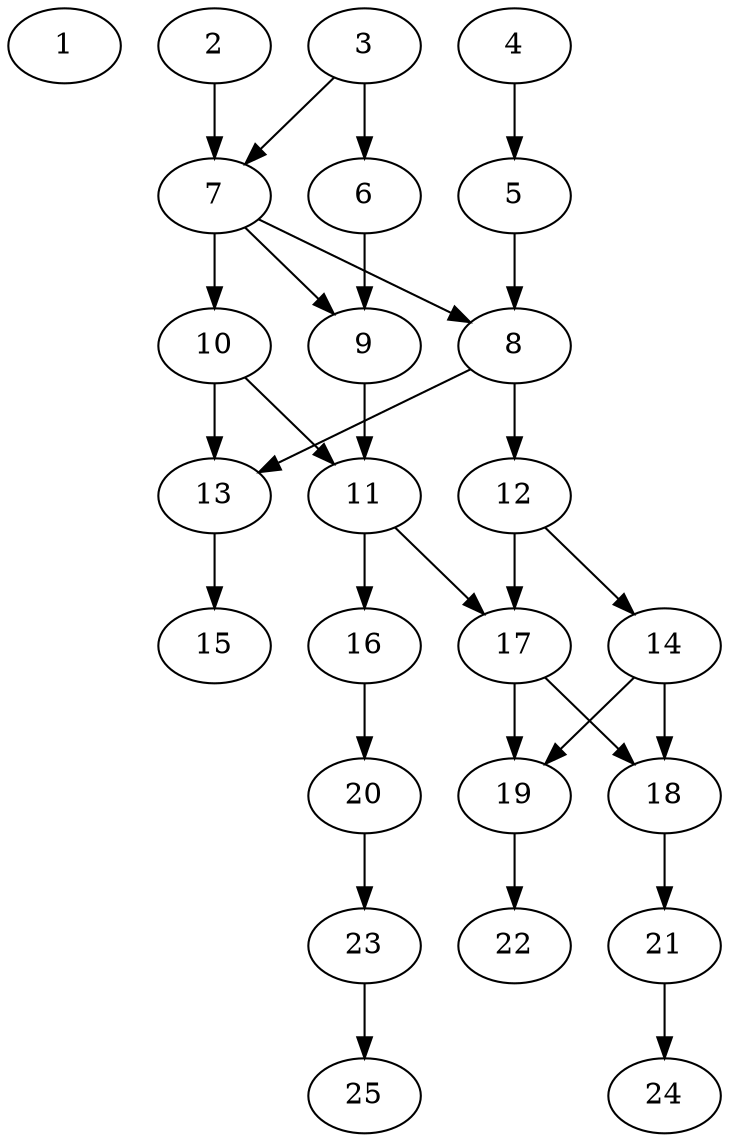 // DAG automatically generated by daggen at Thu Oct  3 14:00:40 2019
// ./daggen --dot -n 25 --ccr 0.5 --fat 0.5 --regular 0.9 --density 0.5 --mindata 5242880 --maxdata 52428800 
digraph G {
  1 [size="28717056", alpha="0.02", expect_size="14358528"] 
  2 [size="38340608", alpha="0.02", expect_size="19170304"] 
  2 -> 7 [size ="19170304"]
  3 [size="96823296", alpha="0.12", expect_size="48411648"] 
  3 -> 6 [size ="48411648"]
  3 -> 7 [size ="48411648"]
  4 [size="37130240", alpha="0.00", expect_size="18565120"] 
  4 -> 5 [size ="18565120"]
  5 [size="73799680", alpha="0.10", expect_size="36899840"] 
  5 -> 8 [size ="36899840"]
  6 [size="31559680", alpha="0.06", expect_size="15779840"] 
  6 -> 9 [size ="15779840"]
  7 [size="88270848", alpha="0.12", expect_size="44135424"] 
  7 -> 8 [size ="44135424"]
  7 -> 9 [size ="44135424"]
  7 -> 10 [size ="44135424"]
  8 [size="28444672", alpha="0.05", expect_size="14222336"] 
  8 -> 12 [size ="14222336"]
  8 -> 13 [size ="14222336"]
  9 [size="49743872", alpha="0.06", expect_size="24871936"] 
  9 -> 11 [size ="24871936"]
  10 [size="48416768", alpha="0.10", expect_size="24208384"] 
  10 -> 11 [size ="24208384"]
  10 -> 13 [size ="24208384"]
  11 [size="37615616", alpha="0.12", expect_size="18807808"] 
  11 -> 16 [size ="18807808"]
  11 -> 17 [size ="18807808"]
  12 [size="47523840", alpha="0.08", expect_size="23761920"] 
  12 -> 14 [size ="23761920"]
  12 -> 17 [size ="23761920"]
  13 [size="56870912", alpha="0.11", expect_size="28435456"] 
  13 -> 15 [size ="28435456"]
  14 [size="19036160", alpha="0.16", expect_size="9518080"] 
  14 -> 18 [size ="9518080"]
  14 -> 19 [size ="9518080"]
  15 [size="21024768", alpha="0.10", expect_size="10512384"] 
  16 [size="66719744", alpha="0.09", expect_size="33359872"] 
  16 -> 20 [size ="33359872"]
  17 [size="94842880", alpha="0.15", expect_size="47421440"] 
  17 -> 18 [size ="47421440"]
  17 -> 19 [size ="47421440"]
  18 [size="55498752", alpha="0.03", expect_size="27749376"] 
  18 -> 21 [size ="27749376"]
  19 [size="78073856", alpha="0.01", expect_size="39036928"] 
  19 -> 22 [size ="39036928"]
  20 [size="10608640", alpha="0.01", expect_size="5304320"] 
  20 -> 23 [size ="5304320"]
  21 [size="58054656", alpha="0.04", expect_size="29027328"] 
  21 -> 24 [size ="29027328"]
  22 [size="20060160", alpha="0.14", expect_size="10030080"] 
  23 [size="59998208", alpha="0.02", expect_size="29999104"] 
  23 -> 25 [size ="29999104"]
  24 [size="17627136", alpha="0.15", expect_size="8813568"] 
  25 [size="91686912", alpha="0.02", expect_size="45843456"] 
}
